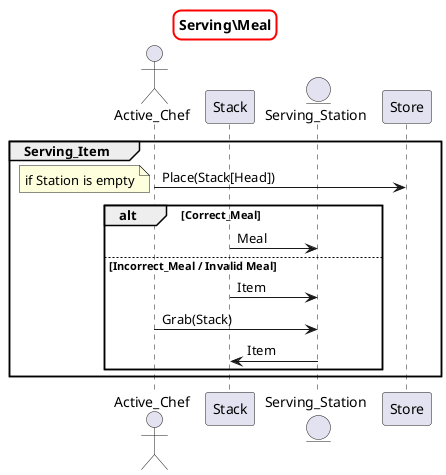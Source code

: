 ' Preview with Alt D
' Sequence diagram for serving meals 
@startuml
skinparam titleBorderRoundCorner 15
skinparam titleBorderThickness 2
skinparam titleBorderColor red
title Serving\Meal

actor Active_Chef as Chef
participant Stack as Inventory
entity Serving_Station as Serve


' Placing Item on counter temporarily
group Serving_Item
    Chef -> Store : Place(Stack[Head])
    note left: if Station is empty
    ' A valid meal that can be served is submitted
    alt Correct_Meal
        Inventory -> Serve : Meal
    ' A invalid meal that cannot be served is submitted
    else Incorrect_Meal / Invalid Meal
        Inventory -> Serve: Item
        Chef -> Serve : Grab(Stack)
        Inventory <- Serve : Item
    end
end
@enduml